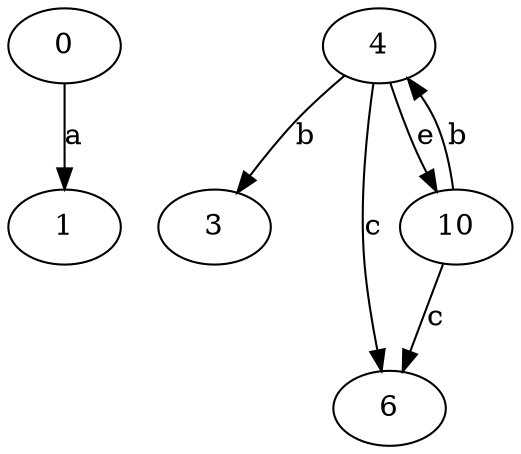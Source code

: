 strict digraph  {
0;
1;
3;
4;
6;
10;
0 -> 1  [label=a];
4 -> 3  [label=b];
4 -> 6  [label=c];
4 -> 10  [label=e];
10 -> 4  [label=b];
10 -> 6  [label=c];
}
